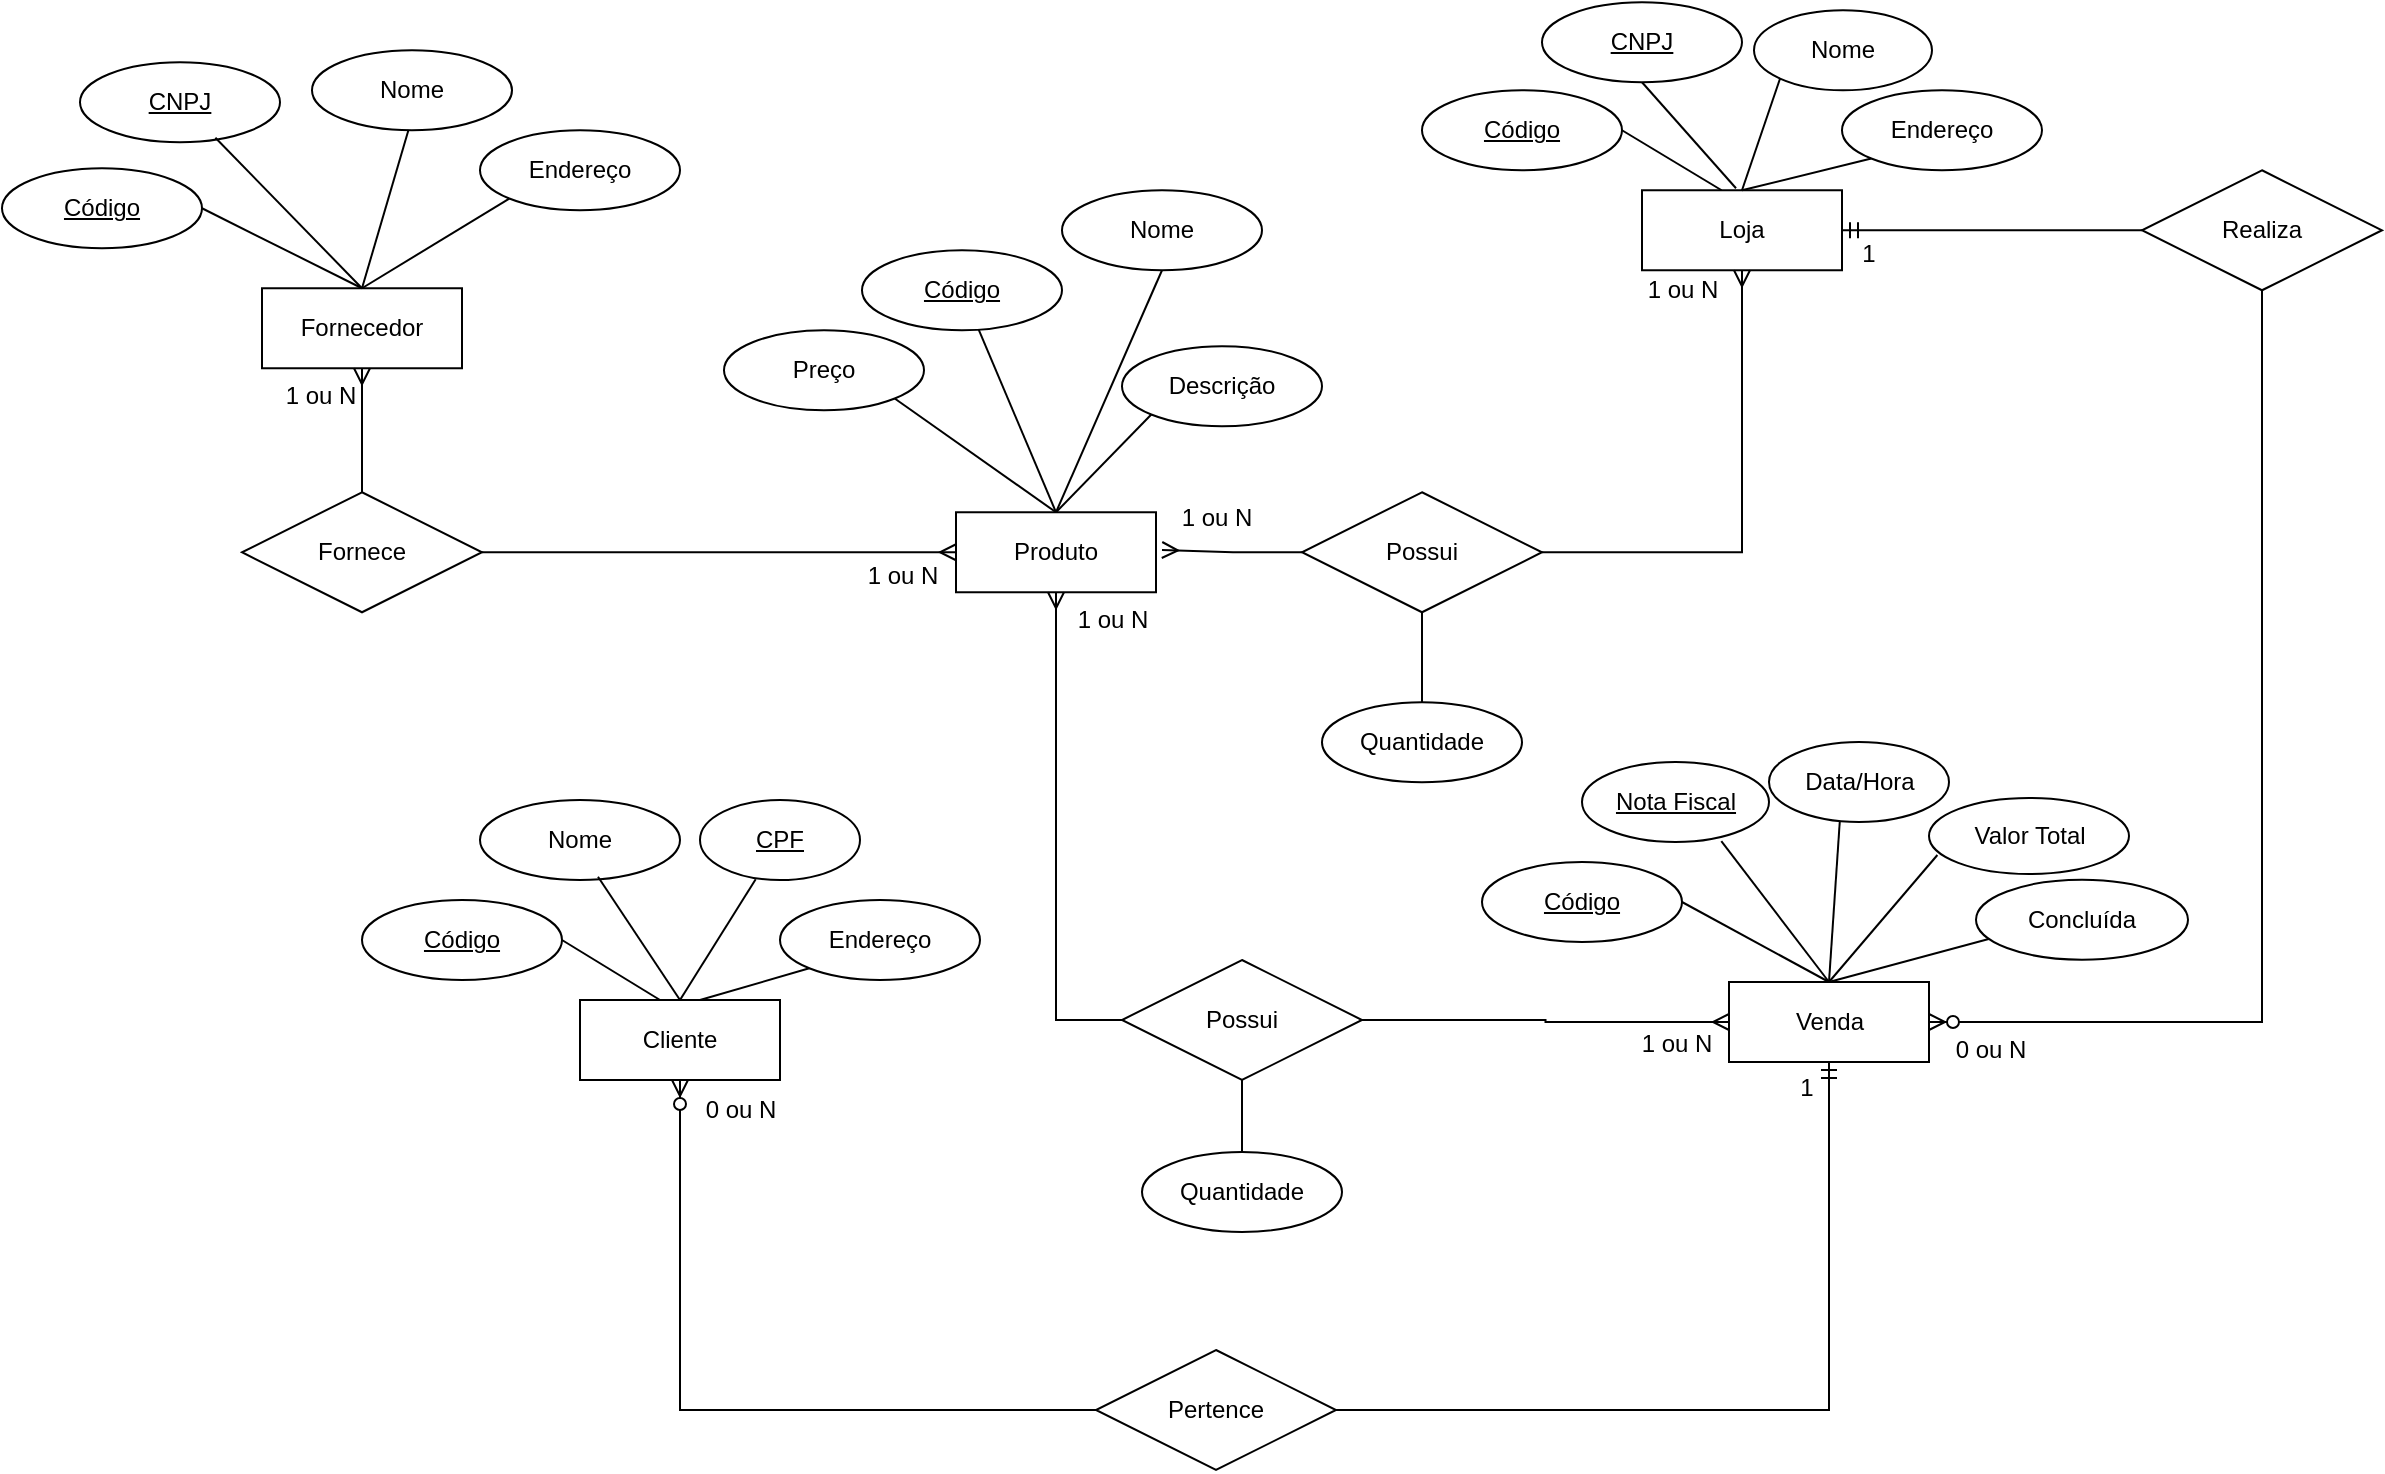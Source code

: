 <mxfile version="21.2.9" type="device">
  <diagram name="Page-1" id="WCoU5bMxbycakwE1r1fq">
    <mxGraphModel dx="2062" dy="689" grid="1" gridSize="10" guides="1" tooltips="1" connect="1" arrows="1" fold="1" page="1" pageScale="1" pageWidth="827" pageHeight="1169" math="0" shadow="0">
      <root>
        <mxCell id="0" />
        <mxCell id="1" parent="0" />
        <mxCell id="Pa2Hh7tVbbIS_vWkaWcR-7" value="Produto" style="whiteSpace=wrap;html=1;align=center;" parent="1" vertex="1">
          <mxGeometry x="-103" y="301.13" width="100" height="40" as="geometry" />
        </mxCell>
        <mxCell id="Pa2Hh7tVbbIS_vWkaWcR-8" value="Código" style="ellipse;whiteSpace=wrap;html=1;align=center;fontStyle=4;" parent="1" vertex="1">
          <mxGeometry x="-150" y="170.13" width="100" height="40" as="geometry" />
        </mxCell>
        <mxCell id="Pa2Hh7tVbbIS_vWkaWcR-9" value="Nome" style="ellipse;whiteSpace=wrap;html=1;align=center;" parent="1" vertex="1">
          <mxGeometry x="-50" y="140.13" width="100" height="40" as="geometry" />
        </mxCell>
        <mxCell id="Pa2Hh7tVbbIS_vWkaWcR-10" value="Descrição" style="ellipse;whiteSpace=wrap;html=1;align=center;" parent="1" vertex="1">
          <mxGeometry x="-20" y="218.13" width="100" height="40" as="geometry" />
        </mxCell>
        <mxCell id="Pa2Hh7tVbbIS_vWkaWcR-11" value="Preço" style="ellipse;whiteSpace=wrap;html=1;align=center;" parent="1" vertex="1">
          <mxGeometry x="-219" y="210.13" width="100" height="40" as="geometry" />
        </mxCell>
        <mxCell id="Pa2Hh7tVbbIS_vWkaWcR-12" value="" style="endArrow=none;html=1;rounded=0;exitX=0.5;exitY=0;exitDx=0;exitDy=0;entryX=1;entryY=1;entryDx=0;entryDy=0;" parent="1" source="Pa2Hh7tVbbIS_vWkaWcR-7" target="Pa2Hh7tVbbIS_vWkaWcR-11" edge="1">
          <mxGeometry width="50" height="50" relative="1" as="geometry">
            <mxPoint x="-46" y="370.13" as="sourcePoint" />
            <mxPoint x="-130" y="240.13" as="targetPoint" />
          </mxGeometry>
        </mxCell>
        <mxCell id="Pa2Hh7tVbbIS_vWkaWcR-13" value="" style="endArrow=none;html=1;rounded=0;exitX=0.5;exitY=0;exitDx=0;exitDy=0;" parent="1" source="Pa2Hh7tVbbIS_vWkaWcR-7" target="Pa2Hh7tVbbIS_vWkaWcR-8" edge="1">
          <mxGeometry width="50" height="50" relative="1" as="geometry">
            <mxPoint x="-100" y="320.13" as="sourcePoint" />
            <mxPoint x="-120" y="310.13" as="targetPoint" />
          </mxGeometry>
        </mxCell>
        <mxCell id="Pa2Hh7tVbbIS_vWkaWcR-14" value="" style="endArrow=none;html=1;rounded=0;entryX=0.5;entryY=1;entryDx=0;entryDy=0;exitX=0.5;exitY=0;exitDx=0;exitDy=0;" parent="1" target="Pa2Hh7tVbbIS_vWkaWcR-9" edge="1" source="Pa2Hh7tVbbIS_vWkaWcR-7">
          <mxGeometry width="50" height="50" relative="1" as="geometry">
            <mxPoint x="-60" y="290.13" as="sourcePoint" />
            <mxPoint x="-95" y="274.13" as="targetPoint" />
          </mxGeometry>
        </mxCell>
        <mxCell id="Pa2Hh7tVbbIS_vWkaWcR-15" value="" style="endArrow=none;html=1;rounded=0;entryX=0.5;entryY=0;entryDx=0;entryDy=0;exitX=0;exitY=1;exitDx=0;exitDy=0;" parent="1" source="Pa2Hh7tVbbIS_vWkaWcR-10" target="Pa2Hh7tVbbIS_vWkaWcR-7" edge="1">
          <mxGeometry width="50" height="50" relative="1" as="geometry">
            <mxPoint x="-40" y="310.13" as="sourcePoint" />
            <mxPoint x="-85" y="284.13" as="targetPoint" />
          </mxGeometry>
        </mxCell>
        <mxCell id="Pa2Hh7tVbbIS_vWkaWcR-16" value="Fornecedor" style="whiteSpace=wrap;html=1;align=center;" parent="1" vertex="1">
          <mxGeometry x="-450" y="189.13" width="100" height="40" as="geometry" />
        </mxCell>
        <mxCell id="Pa2Hh7tVbbIS_vWkaWcR-17" value="Código" style="ellipse;whiteSpace=wrap;html=1;align=center;fontStyle=4;" parent="1" vertex="1">
          <mxGeometry x="-580" y="129.13" width="100" height="40" as="geometry" />
        </mxCell>
        <mxCell id="Pa2Hh7tVbbIS_vWkaWcR-18" value="Nome" style="ellipse;whiteSpace=wrap;html=1;align=center;" parent="1" vertex="1">
          <mxGeometry x="-425" y="70.13" width="100" height="40" as="geometry" />
        </mxCell>
        <mxCell id="Pa2Hh7tVbbIS_vWkaWcR-19" value="CNPJ" style="ellipse;whiteSpace=wrap;html=1;align=center;fontStyle=4;" parent="1" vertex="1">
          <mxGeometry x="-541" y="76.13" width="100" height="40" as="geometry" />
        </mxCell>
        <mxCell id="Pa2Hh7tVbbIS_vWkaWcR-21" value="Endereço" style="ellipse;whiteSpace=wrap;html=1;align=center;" parent="1" vertex="1">
          <mxGeometry x="-341" y="110.13" width="100" height="40" as="geometry" />
        </mxCell>
        <mxCell id="Pa2Hh7tVbbIS_vWkaWcR-22" value="" style="endArrow=none;html=1;rounded=0;entryX=0.677;entryY=0.943;entryDx=0;entryDy=0;exitX=0.5;exitY=0;exitDx=0;exitDy=0;entryPerimeter=0;" parent="1" source="Pa2Hh7tVbbIS_vWkaWcR-16" target="Pa2Hh7tVbbIS_vWkaWcR-19" edge="1">
          <mxGeometry width="50" height="50" relative="1" as="geometry">
            <mxPoint x="-420" y="179.13" as="sourcePoint" />
            <mxPoint x="-481" y="120.13" as="targetPoint" />
          </mxGeometry>
        </mxCell>
        <mxCell id="Pa2Hh7tVbbIS_vWkaWcR-23" value="" style="endArrow=none;html=1;rounded=0;exitX=0.5;exitY=0;exitDx=0;exitDy=0;" parent="1" source="Pa2Hh7tVbbIS_vWkaWcR-16" edge="1">
          <mxGeometry width="50" height="50" relative="1" as="geometry">
            <mxPoint x="-420" y="199.13" as="sourcePoint" />
            <mxPoint x="-376.759" y="109.997" as="targetPoint" />
          </mxGeometry>
        </mxCell>
        <mxCell id="Pa2Hh7tVbbIS_vWkaWcR-25" value="" style="endArrow=none;html=1;rounded=0;entryX=0;entryY=1;entryDx=0;entryDy=0;exitX=0.5;exitY=0;exitDx=0;exitDy=0;" parent="1" source="Pa2Hh7tVbbIS_vWkaWcR-16" target="Pa2Hh7tVbbIS_vWkaWcR-21" edge="1">
          <mxGeometry width="50" height="50" relative="1" as="geometry">
            <mxPoint x="-400" y="219.13" as="sourcePoint" />
            <mxPoint x="-370" y="159.13" as="targetPoint" />
          </mxGeometry>
        </mxCell>
        <mxCell id="Pa2Hh7tVbbIS_vWkaWcR-26" value="" style="endArrow=none;html=1;rounded=0;entryX=1;entryY=0.5;entryDx=0;entryDy=0;exitX=0.5;exitY=0;exitDx=0;exitDy=0;" parent="1" source="Pa2Hh7tVbbIS_vWkaWcR-16" target="Pa2Hh7tVbbIS_vWkaWcR-17" edge="1">
          <mxGeometry width="50" height="50" relative="1" as="geometry">
            <mxPoint x="-390" y="199.13" as="sourcePoint" />
            <mxPoint x="-476" y="128.13" as="targetPoint" />
          </mxGeometry>
        </mxCell>
        <mxCell id="8h97ZJDLUxf_b84R5fsu-1" value="Cliente" style="whiteSpace=wrap;html=1;align=center;" vertex="1" parent="1">
          <mxGeometry x="-291" y="545" width="100" height="40" as="geometry" />
        </mxCell>
        <mxCell id="8h97ZJDLUxf_b84R5fsu-2" value="Código" style="ellipse;whiteSpace=wrap;html=1;align=center;fontStyle=4;" vertex="1" parent="1">
          <mxGeometry x="-400" y="495" width="100" height="40" as="geometry" />
        </mxCell>
        <mxCell id="8h97ZJDLUxf_b84R5fsu-3" value="" style="endArrow=none;html=1;rounded=0;entryX=1;entryY=0.5;entryDx=0;entryDy=0;exitX=0.4;exitY=0;exitDx=0;exitDy=0;exitPerimeter=0;" edge="1" target="8h97ZJDLUxf_b84R5fsu-2" parent="1" source="8h97ZJDLUxf_b84R5fsu-1">
          <mxGeometry width="50" height="50" relative="1" as="geometry">
            <mxPoint x="-271" y="545" as="sourcePoint" />
            <mxPoint x="-347" y="484" as="targetPoint" />
          </mxGeometry>
        </mxCell>
        <mxCell id="8h97ZJDLUxf_b84R5fsu-4" value="Nome" style="ellipse;whiteSpace=wrap;html=1;align=center;" vertex="1" parent="1">
          <mxGeometry x="-341" y="445" width="100" height="40" as="geometry" />
        </mxCell>
        <mxCell id="8h97ZJDLUxf_b84R5fsu-6" value="Endereço" style="ellipse;whiteSpace=wrap;html=1;align=center;" vertex="1" parent="1">
          <mxGeometry x="-191" y="495" width="100" height="40" as="geometry" />
        </mxCell>
        <mxCell id="8h97ZJDLUxf_b84R5fsu-7" value="" style="endArrow=none;html=1;rounded=0;entryX=0;entryY=1;entryDx=0;entryDy=0;" edge="1" target="8h97ZJDLUxf_b84R5fsu-6" parent="1">
          <mxGeometry width="50" height="50" relative="1" as="geometry">
            <mxPoint x="-231" y="545" as="sourcePoint" />
            <mxPoint x="-171" y="515" as="targetPoint" />
          </mxGeometry>
        </mxCell>
        <mxCell id="8h97ZJDLUxf_b84R5fsu-8" value="" style="endArrow=none;html=1;rounded=0;entryX=0.59;entryY=0.96;entryDx=0;entryDy=0;exitX=0.5;exitY=0;exitDx=0;exitDy=0;entryPerimeter=0;" edge="1" parent="1" source="8h97ZJDLUxf_b84R5fsu-1" target="8h97ZJDLUxf_b84R5fsu-4">
          <mxGeometry width="50" height="50" relative="1" as="geometry">
            <mxPoint x="-261" y="555" as="sourcePoint" />
            <mxPoint x="-341" y="515" as="targetPoint" />
          </mxGeometry>
        </mxCell>
        <mxCell id="8h97ZJDLUxf_b84R5fsu-9" value="" style="endArrow=none;html=1;rounded=0;entryX=0.348;entryY=0.99;entryDx=0;entryDy=0;exitX=0.5;exitY=0;exitDx=0;exitDy=0;entryPerimeter=0;" edge="1" target="8h97ZJDLUxf_b84R5fsu-10" parent="1" source="8h97ZJDLUxf_b84R5fsu-1">
          <mxGeometry width="50" height="50" relative="1" as="geometry">
            <mxPoint x="-321" y="506" as="sourcePoint" />
            <mxPoint x="-241" y="486" as="targetPoint" />
          </mxGeometry>
        </mxCell>
        <mxCell id="8h97ZJDLUxf_b84R5fsu-10" value="&lt;u&gt;CPF&lt;/u&gt;" style="ellipse;whiteSpace=wrap;html=1;align=center;" vertex="1" parent="1">
          <mxGeometry x="-231" y="445" width="80" height="40" as="geometry" />
        </mxCell>
        <mxCell id="8h97ZJDLUxf_b84R5fsu-11" value="Venda" style="whiteSpace=wrap;html=1;align=center;" vertex="1" parent="1">
          <mxGeometry x="283.5" y="536" width="100" height="40" as="geometry" />
        </mxCell>
        <mxCell id="8h97ZJDLUxf_b84R5fsu-12" value="Código" style="ellipse;whiteSpace=wrap;html=1;align=center;fontStyle=4;" vertex="1" parent="1">
          <mxGeometry x="160" y="476" width="100" height="40" as="geometry" />
        </mxCell>
        <mxCell id="8h97ZJDLUxf_b84R5fsu-13" value="" style="endArrow=none;html=1;rounded=0;entryX=1;entryY=0.5;entryDx=0;entryDy=0;exitX=0.5;exitY=0;exitDx=0;exitDy=0;" edge="1" target="8h97ZJDLUxf_b84R5fsu-12" parent="1" source="8h97ZJDLUxf_b84R5fsu-11">
          <mxGeometry width="50" height="50" relative="1" as="geometry">
            <mxPoint x="309" y="526" as="sourcePoint" />
            <mxPoint x="213" y="465" as="targetPoint" />
          </mxGeometry>
        </mxCell>
        <mxCell id="8h97ZJDLUxf_b84R5fsu-14" value="Nota Fiscal" style="ellipse;whiteSpace=wrap;html=1;align=center;fontStyle=4;" vertex="1" parent="1">
          <mxGeometry x="210" y="426" width="93.5" height="40" as="geometry" />
        </mxCell>
        <mxCell id="8h97ZJDLUxf_b84R5fsu-15" value="" style="endArrow=none;html=1;rounded=0;entryX=0.745;entryY=0.99;entryDx=0;entryDy=0;exitX=0.5;exitY=0;exitDx=0;exitDy=0;entryPerimeter=0;" edge="1" target="8h97ZJDLUxf_b84R5fsu-14" parent="1" source="8h97ZJDLUxf_b84R5fsu-11">
          <mxGeometry width="50" height="50" relative="1" as="geometry">
            <mxPoint x="383.5" y="486" as="sourcePoint" />
            <mxPoint x="263" y="415" as="targetPoint" />
          </mxGeometry>
        </mxCell>
        <mxCell id="8h97ZJDLUxf_b84R5fsu-16" value="" style="endArrow=none;html=1;rounded=0;entryX=0.393;entryY=1;entryDx=0;entryDy=0;exitX=0.5;exitY=0;exitDx=0;exitDy=0;entryPerimeter=0;" edge="1" target="8h97ZJDLUxf_b84R5fsu-18" parent="1" source="8h97ZJDLUxf_b84R5fsu-11">
          <mxGeometry width="50" height="50" relative="1" as="geometry">
            <mxPoint x="453.5" y="526.8" as="sourcePoint" />
            <mxPoint x="370.1" y="465.6" as="targetPoint" />
          </mxGeometry>
        </mxCell>
        <mxCell id="8h97ZJDLUxf_b84R5fsu-18" value="Data/Hora" style="ellipse;whiteSpace=wrap;html=1;align=center;" vertex="1" parent="1">
          <mxGeometry x="303.5" y="416" width="90" height="40" as="geometry" />
        </mxCell>
        <mxCell id="8h97ZJDLUxf_b84R5fsu-19" value="Concluída" style="ellipse;whiteSpace=wrap;html=1;align=center;" vertex="1" parent="1">
          <mxGeometry x="407" y="484.87" width="106" height="40" as="geometry" />
        </mxCell>
        <mxCell id="8h97ZJDLUxf_b84R5fsu-20" value="" style="endArrow=none;html=1;rounded=0;exitX=0.5;exitY=0;exitDx=0;exitDy=0;entryX=0.06;entryY=0.74;entryDx=0;entryDy=0;entryPerimeter=0;" edge="1" parent="1" source="8h97ZJDLUxf_b84R5fsu-11" target="8h97ZJDLUxf_b84R5fsu-19">
          <mxGeometry width="50" height="50" relative="1" as="geometry">
            <mxPoint x="393.5" y="548.4" as="sourcePoint" />
            <mxPoint x="407.7" y="516" as="targetPoint" />
          </mxGeometry>
        </mxCell>
        <mxCell id="8h97ZJDLUxf_b84R5fsu-22" value="" style="endArrow=none;html=1;rounded=0;exitX=0.5;exitY=0;exitDx=0;exitDy=0;entryX=0.042;entryY=0.75;entryDx=0;entryDy=0;entryPerimeter=0;" edge="1" target="8h97ZJDLUxf_b84R5fsu-23" parent="1" source="8h97ZJDLUxf_b84R5fsu-11">
          <mxGeometry width="50" height="50" relative="1" as="geometry">
            <mxPoint x="303.5" y="484" as="sourcePoint" />
            <mxPoint x="383.5" y="464" as="targetPoint" />
          </mxGeometry>
        </mxCell>
        <mxCell id="8h97ZJDLUxf_b84R5fsu-23" value="Valor Total" style="ellipse;whiteSpace=wrap;html=1;align=center;" vertex="1" parent="1">
          <mxGeometry x="383.5" y="444" width="100" height="38" as="geometry" />
        </mxCell>
        <mxCell id="8h97ZJDLUxf_b84R5fsu-24" value="Loja" style="whiteSpace=wrap;html=1;align=center;" vertex="1" parent="1">
          <mxGeometry x="240" y="140.13" width="100" height="40" as="geometry" />
        </mxCell>
        <mxCell id="8h97ZJDLUxf_b84R5fsu-25" value="Código" style="ellipse;whiteSpace=wrap;html=1;align=center;fontStyle=4;" vertex="1" parent="1">
          <mxGeometry x="130" y="90.13" width="100" height="40" as="geometry" />
        </mxCell>
        <mxCell id="8h97ZJDLUxf_b84R5fsu-26" value="" style="endArrow=none;html=1;rounded=0;entryX=1;entryY=0.5;entryDx=0;entryDy=0;exitX=0.398;exitY=0.02;exitDx=0;exitDy=0;exitPerimeter=0;" edge="1" target="8h97ZJDLUxf_b84R5fsu-25" parent="1">
          <mxGeometry width="50" height="50" relative="1" as="geometry">
            <mxPoint x="279.8" y="140.13" as="sourcePoint" />
            <mxPoint x="160" y="58.33" as="targetPoint" />
          </mxGeometry>
        </mxCell>
        <mxCell id="8h97ZJDLUxf_b84R5fsu-27" value="" style="endArrow=none;html=1;rounded=0;entryX=0.5;entryY=1;entryDx=0;entryDy=0;exitX=0.5;exitY=0;exitDx=0;exitDy=0;" edge="1" target="8h97ZJDLUxf_b84R5fsu-28" parent="1">
          <mxGeometry width="50" height="50" relative="1" as="geometry">
            <mxPoint x="287" y="139.13" as="sourcePoint" />
            <mxPoint x="197" y="119.13" as="targetPoint" />
          </mxGeometry>
        </mxCell>
        <mxCell id="8h97ZJDLUxf_b84R5fsu-28" value="CNPJ" style="ellipse;whiteSpace=wrap;html=1;align=center;fontStyle=4;" vertex="1" parent="1">
          <mxGeometry x="190" y="46.13" width="100" height="40" as="geometry" />
        </mxCell>
        <mxCell id="8h97ZJDLUxf_b84R5fsu-29" value="Endereço" style="ellipse;whiteSpace=wrap;html=1;align=center;" vertex="1" parent="1">
          <mxGeometry x="340" y="90.13" width="100" height="40" as="geometry" />
        </mxCell>
        <mxCell id="8h97ZJDLUxf_b84R5fsu-30" value="" style="endArrow=none;html=1;rounded=0;entryX=0;entryY=1;entryDx=0;entryDy=0;exitX=0.5;exitY=0;exitDx=0;exitDy=0;" edge="1" target="8h97ZJDLUxf_b84R5fsu-29" parent="1" source="8h97ZJDLUxf_b84R5fsu-24">
          <mxGeometry width="50" height="50" relative="1" as="geometry">
            <mxPoint x="300" y="140.13" as="sourcePoint" />
            <mxPoint x="317" y="109.13" as="targetPoint" />
          </mxGeometry>
        </mxCell>
        <mxCell id="8h97ZJDLUxf_b84R5fsu-31" value="" style="endArrow=none;html=1;rounded=0;entryX=0;entryY=1;entryDx=0;entryDy=0;exitX=0.5;exitY=0;exitDx=0;exitDy=0;" edge="1" target="8h97ZJDLUxf_b84R5fsu-32" parent="1" source="8h97ZJDLUxf_b84R5fsu-24">
          <mxGeometry width="50" height="50" relative="1" as="geometry">
            <mxPoint x="230" y="104.13" as="sourcePoint" />
            <mxPoint x="257" y="73.13" as="targetPoint" />
          </mxGeometry>
        </mxCell>
        <mxCell id="8h97ZJDLUxf_b84R5fsu-32" value="Nome" style="ellipse;whiteSpace=wrap;html=1;align=center;" vertex="1" parent="1">
          <mxGeometry x="296" y="50.13" width="89" height="40" as="geometry" />
        </mxCell>
        <mxCell id="8h97ZJDLUxf_b84R5fsu-34" value="Fornece" style="shape=rhombus;perimeter=rhombusPerimeter;whiteSpace=wrap;html=1;align=center;" vertex="1" parent="1">
          <mxGeometry x="-460" y="291.13" width="120" height="60" as="geometry" />
        </mxCell>
        <mxCell id="8h97ZJDLUxf_b84R5fsu-37" value="1 ou N" style="text;html=1;align=center;verticalAlign=middle;resizable=0;points=[];autosize=1;strokeColor=none;fillColor=none;" vertex="1" parent="1">
          <mxGeometry x="-451" y="228.13" width="60" height="30" as="geometry" />
        </mxCell>
        <mxCell id="8h97ZJDLUxf_b84R5fsu-38" value="1 ou N" style="text;html=1;align=center;verticalAlign=middle;resizable=0;points=[];autosize=1;strokeColor=none;fillColor=none;" vertex="1" parent="1">
          <mxGeometry x="-160" y="318.13" width="60" height="30" as="geometry" />
        </mxCell>
        <mxCell id="8h97ZJDLUxf_b84R5fsu-39" value="Possui" style="shape=rhombus;perimeter=rhombusPerimeter;whiteSpace=wrap;html=1;align=center;" vertex="1" parent="1">
          <mxGeometry x="70" y="291.13" width="120" height="60" as="geometry" />
        </mxCell>
        <mxCell id="8h97ZJDLUxf_b84R5fsu-40" value="" style="edgeStyle=orthogonalEdgeStyle;fontSize=12;html=1;endArrow=ERmany;rounded=0;exitX=1;exitY=0.5;exitDx=0;exitDy=0;entryX=0;entryY=0.5;entryDx=0;entryDy=0;" edge="1" parent="1" source="8h97ZJDLUxf_b84R5fsu-34" target="Pa2Hh7tVbbIS_vWkaWcR-7">
          <mxGeometry width="100" height="100" relative="1" as="geometry">
            <mxPoint x="690" y="-190" as="sourcePoint" />
            <mxPoint x="-150" y="500" as="targetPoint" />
          </mxGeometry>
        </mxCell>
        <mxCell id="8h97ZJDLUxf_b84R5fsu-41" value="" style="edgeStyle=orthogonalEdgeStyle;fontSize=12;html=1;endArrow=ERmany;rounded=0;exitX=0.5;exitY=0;exitDx=0;exitDy=0;entryX=0.5;entryY=1;entryDx=0;entryDy=0;" edge="1" parent="1" source="8h97ZJDLUxf_b84R5fsu-34" target="Pa2Hh7tVbbIS_vWkaWcR-16">
          <mxGeometry width="100" height="100" relative="1" as="geometry">
            <mxPoint x="-330" y="331" as="sourcePoint" />
            <mxPoint x="-93" y="331" as="targetPoint" />
          </mxGeometry>
        </mxCell>
        <mxCell id="8h97ZJDLUxf_b84R5fsu-42" value="Quantidade" style="ellipse;whiteSpace=wrap;html=1;align=center;" vertex="1" parent="1">
          <mxGeometry x="80" y="396.13" width="100" height="40" as="geometry" />
        </mxCell>
        <mxCell id="8h97ZJDLUxf_b84R5fsu-43" value="" style="endArrow=none;html=1;rounded=0;entryX=0.5;entryY=0;entryDx=0;entryDy=0;" edge="1" parent="1" target="8h97ZJDLUxf_b84R5fsu-42">
          <mxGeometry relative="1" as="geometry">
            <mxPoint x="130" y="351.13" as="sourcePoint" />
            <mxPoint x="110" y="161.13" as="targetPoint" />
          </mxGeometry>
        </mxCell>
        <mxCell id="8h97ZJDLUxf_b84R5fsu-44" value="Realiza" style="shape=rhombus;perimeter=rhombusPerimeter;whiteSpace=wrap;html=1;align=center;" vertex="1" parent="1">
          <mxGeometry x="490" y="130.13" width="120" height="60" as="geometry" />
        </mxCell>
        <mxCell id="8h97ZJDLUxf_b84R5fsu-45" value="1" style="text;html=1;align=center;verticalAlign=middle;resizable=0;points=[];autosize=1;strokeColor=none;fillColor=none;" vertex="1" parent="1">
          <mxGeometry x="338" y="157.13" width="30" height="30" as="geometry" />
        </mxCell>
        <mxCell id="8h97ZJDLUxf_b84R5fsu-46" value="" style="edgeStyle=orthogonalEdgeStyle;fontSize=12;html=1;endArrow=ERmandOne;rounded=0;entryX=1;entryY=0.5;entryDx=0;entryDy=0;exitX=0;exitY=0.5;exitDx=0;exitDy=0;" edge="1" parent="1" source="8h97ZJDLUxf_b84R5fsu-44" target="8h97ZJDLUxf_b84R5fsu-24">
          <mxGeometry width="100" height="100" relative="1" as="geometry">
            <mxPoint x="420" y="168.13" as="sourcePoint" />
            <mxPoint x="375" y="168.13" as="targetPoint" />
          </mxGeometry>
        </mxCell>
        <mxCell id="8h97ZJDLUxf_b84R5fsu-47" value="" style="fontSize=12;html=1;endArrow=ERzeroToMany;endFill=1;rounded=0;entryX=1;entryY=0.5;entryDx=0;entryDy=0;exitX=0.5;exitY=1;exitDx=0;exitDy=0;edgeStyle=orthogonalEdgeStyle;" edge="1" parent="1" source="8h97ZJDLUxf_b84R5fsu-44" target="8h97ZJDLUxf_b84R5fsu-11">
          <mxGeometry width="100" height="100" relative="1" as="geometry">
            <mxPoint x="535" y="371.13" as="sourcePoint" />
            <mxPoint x="535" y="451.13" as="targetPoint" />
          </mxGeometry>
        </mxCell>
        <mxCell id="8h97ZJDLUxf_b84R5fsu-48" value="0 ou N" style="text;html=1;align=center;verticalAlign=middle;resizable=0;points=[];autosize=1;strokeColor=none;fillColor=none;" vertex="1" parent="1">
          <mxGeometry x="383.5" y="554.87" width="60" height="30" as="geometry" />
        </mxCell>
        <mxCell id="8h97ZJDLUxf_b84R5fsu-50" value="" style="edgeStyle=orthogonalEdgeStyle;fontSize=12;html=1;endArrow=ERmany;rounded=0;exitX=1;exitY=0.5;exitDx=0;exitDy=0;entryX=0.5;entryY=1;entryDx=0;entryDy=0;" edge="1" parent="1" source="8h97ZJDLUxf_b84R5fsu-39" target="8h97ZJDLUxf_b84R5fsu-24">
          <mxGeometry width="100" height="100" relative="1" as="geometry">
            <mxPoint x="-222" y="301" as="sourcePoint" />
            <mxPoint x="140" y="200" as="targetPoint" />
          </mxGeometry>
        </mxCell>
        <mxCell id="8h97ZJDLUxf_b84R5fsu-51" value="" style="edgeStyle=orthogonalEdgeStyle;fontSize=12;html=1;endArrow=ERmany;rounded=0;exitX=0;exitY=0.5;exitDx=0;exitDy=0;" edge="1" parent="1" source="8h97ZJDLUxf_b84R5fsu-39">
          <mxGeometry width="100" height="100" relative="1" as="geometry">
            <mxPoint x="-270" y="396.13" as="sourcePoint" />
            <mxPoint y="320" as="targetPoint" />
          </mxGeometry>
        </mxCell>
        <mxCell id="8h97ZJDLUxf_b84R5fsu-52" value="1 ou N" style="text;html=1;align=center;verticalAlign=middle;resizable=0;points=[];autosize=1;strokeColor=none;fillColor=none;" vertex="1" parent="1">
          <mxGeometry x="230" y="175.13" width="60" height="30" as="geometry" />
        </mxCell>
        <mxCell id="8h97ZJDLUxf_b84R5fsu-53" value="1 ou N" style="text;html=1;align=center;verticalAlign=middle;resizable=0;points=[];autosize=1;strokeColor=none;fillColor=none;" vertex="1" parent="1">
          <mxGeometry x="-3" y="289.13" width="60" height="30" as="geometry" />
        </mxCell>
        <mxCell id="8h97ZJDLUxf_b84R5fsu-54" value="Possui" style="shape=rhombus;perimeter=rhombusPerimeter;whiteSpace=wrap;html=1;align=center;" vertex="1" parent="1">
          <mxGeometry x="-20" y="525" width="120" height="60" as="geometry" />
        </mxCell>
        <mxCell id="8h97ZJDLUxf_b84R5fsu-56" value="" style="edgeStyle=orthogonalEdgeStyle;fontSize=12;html=1;endArrow=ERmany;rounded=0;exitX=1;exitY=0.5;exitDx=0;exitDy=0;entryX=0;entryY=0.5;entryDx=0;entryDy=0;" edge="1" parent="1" source="8h97ZJDLUxf_b84R5fsu-54" target="8h97ZJDLUxf_b84R5fsu-11">
          <mxGeometry width="100" height="100" relative="1" as="geometry">
            <mxPoint x="100.0" y="545" as="sourcePoint" />
            <mxPoint x="280" y="555" as="targetPoint" />
          </mxGeometry>
        </mxCell>
        <mxCell id="8h97ZJDLUxf_b84R5fsu-57" value="" style="endArrow=none;html=1;rounded=0;entryX=0.5;entryY=0;entryDx=0;entryDy=0;exitX=0.5;exitY=1;exitDx=0;exitDy=0;" edge="1" target="8h97ZJDLUxf_b84R5fsu-58" parent="1" source="8h97ZJDLUxf_b84R5fsu-54">
          <mxGeometry relative="1" as="geometry">
            <mxPoint x="40" y="590" as="sourcePoint" />
            <mxPoint x="20" y="386" as="targetPoint" />
          </mxGeometry>
        </mxCell>
        <mxCell id="8h97ZJDLUxf_b84R5fsu-58" value="Quantidade" style="ellipse;whiteSpace=wrap;html=1;align=center;" vertex="1" parent="1">
          <mxGeometry x="-10" y="621" width="100" height="40" as="geometry" />
        </mxCell>
        <mxCell id="8h97ZJDLUxf_b84R5fsu-59" value="" style="edgeStyle=orthogonalEdgeStyle;fontSize=12;html=1;endArrow=ERmany;rounded=0;entryX=0.5;entryY=1;entryDx=0;entryDy=0;exitX=0;exitY=0.5;exitDx=0;exitDy=0;" edge="1" parent="1" source="8h97ZJDLUxf_b84R5fsu-54" target="Pa2Hh7tVbbIS_vWkaWcR-7">
          <mxGeometry width="100" height="100" relative="1" as="geometry">
            <mxPoint x="50" y="370" as="sourcePoint" />
            <mxPoint x="10" y="330" as="targetPoint" />
          </mxGeometry>
        </mxCell>
        <mxCell id="8h97ZJDLUxf_b84R5fsu-60" value="1 ou N" style="text;html=1;align=center;verticalAlign=middle;resizable=0;points=[];autosize=1;strokeColor=none;fillColor=none;" vertex="1" parent="1">
          <mxGeometry x="-55" y="340.13" width="60" height="30" as="geometry" />
        </mxCell>
        <mxCell id="8h97ZJDLUxf_b84R5fsu-61" value="1 ou N" style="text;html=1;align=center;verticalAlign=middle;resizable=0;points=[];autosize=1;strokeColor=none;fillColor=none;" vertex="1" parent="1">
          <mxGeometry x="227" y="552" width="60" height="30" as="geometry" />
        </mxCell>
        <mxCell id="8h97ZJDLUxf_b84R5fsu-62" value="Pertence" style="shape=rhombus;perimeter=rhombusPerimeter;whiteSpace=wrap;html=1;align=center;" vertex="1" parent="1">
          <mxGeometry x="-33" y="720" width="120" height="60" as="geometry" />
        </mxCell>
        <mxCell id="8h97ZJDLUxf_b84R5fsu-65" value="1" style="text;html=1;align=center;verticalAlign=middle;resizable=0;points=[];autosize=1;strokeColor=none;fillColor=none;" vertex="1" parent="1">
          <mxGeometry x="307" y="574" width="30" height="30" as="geometry" />
        </mxCell>
        <mxCell id="8h97ZJDLUxf_b84R5fsu-66" value="" style="edgeStyle=orthogonalEdgeStyle;fontSize=12;html=1;endArrow=ERmandOne;rounded=0;entryX=0.5;entryY=1;entryDx=0;entryDy=0;exitX=1;exitY=0.5;exitDx=0;exitDy=0;" edge="1" parent="1" source="8h97ZJDLUxf_b84R5fsu-62" target="8h97ZJDLUxf_b84R5fsu-11">
          <mxGeometry width="100" height="100" relative="1" as="geometry">
            <mxPoint x="90" y="750" as="sourcePoint" />
            <mxPoint x="340" y="580" as="targetPoint" />
          </mxGeometry>
        </mxCell>
        <mxCell id="8h97ZJDLUxf_b84R5fsu-71" value="" style="fontSize=12;html=1;endArrow=ERzeroToMany;endFill=1;rounded=0;entryX=0.5;entryY=1;entryDx=0;entryDy=0;edgeStyle=orthogonalEdgeStyle;exitX=0;exitY=0.5;exitDx=0;exitDy=0;" edge="1" parent="1" source="8h97ZJDLUxf_b84R5fsu-62" target="8h97ZJDLUxf_b84R5fsu-1">
          <mxGeometry width="100" height="100" relative="1" as="geometry">
            <mxPoint x="-40" y="750" as="sourcePoint" />
            <mxPoint x="-219" y="1076" as="targetPoint" />
          </mxGeometry>
        </mxCell>
        <mxCell id="8h97ZJDLUxf_b84R5fsu-72" value="0 ou N" style="text;html=1;align=center;verticalAlign=middle;resizable=0;points=[];autosize=1;strokeColor=none;fillColor=none;" vertex="1" parent="1">
          <mxGeometry x="-241" y="585" width="60" height="30" as="geometry" />
        </mxCell>
      </root>
    </mxGraphModel>
  </diagram>
</mxfile>
